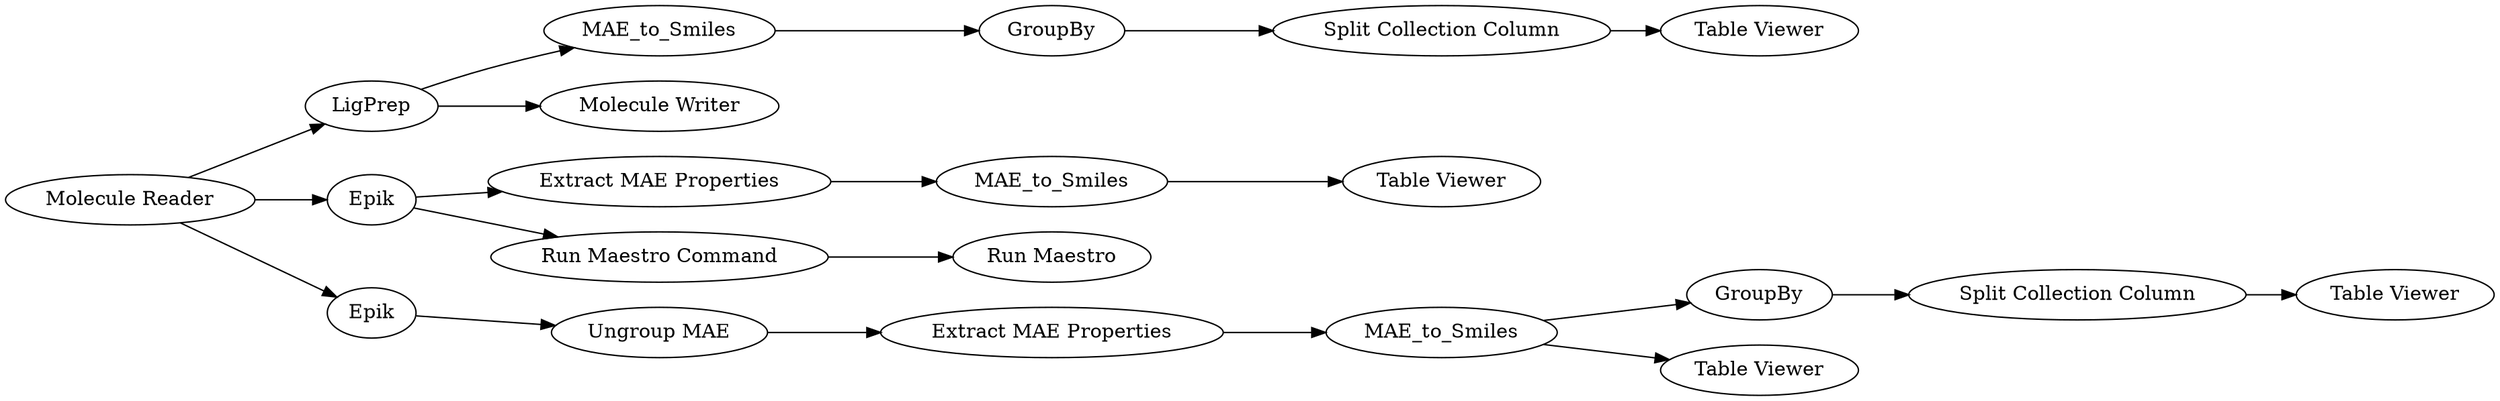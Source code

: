 digraph {
	"3384211044542759593_104" [label="Table Viewer"]
	"3384211044542759593_107" [label=LigPrep]
	"3384211044542759593_103" [label=GroupBy]
	"3384211044542759593_91" [label=MAE_to_Smiles]
	"3384211044542759593_98" [label=MAE_to_Smiles]
	"3384211044542759593_93" [label="Ungroup MAE"]
	"3384211044542759593_90" [label="Split Collection Column"]
	"3384211044542759593_99" [label="Table Viewer"]
	"3384211044542759593_96" [label=MAE_to_Smiles]
	"3384211044542759593_1" [label="Molecule Reader"]
	"3384211044542759593_100" [label="Extract MAE Properties"]
	"3384211044542759593_102" [label="Run Maestro Command"]
	"3384211044542759593_94" [label="Extract MAE Properties"]
	"3384211044542759593_105" [label="Split Collection Column"]
	"3384211044542759593_101" [label="Run Maestro"]
	"3384211044542759593_106" [label="Molecule Writer"]
	"3384211044542759593_83" [label=GroupBy]
	"3384211044542759593_95" [label=Epik]
	"3384211044542759593_97" [label="Table Viewer"]
	"3384211044542759593_84" [label="Table Viewer"]
	"3384211044542759593_4" [label=Epik]
	"3384211044542759593_103" -> "3384211044542759593_105"
	"3384211044542759593_94" -> "3384211044542759593_96"
	"3384211044542759593_83" -> "3384211044542759593_90"
	"3384211044542759593_102" -> "3384211044542759593_101"
	"3384211044542759593_95" -> "3384211044542759593_100"
	"3384211044542759593_1" -> "3384211044542759593_4"
	"3384211044542759593_95" -> "3384211044542759593_102"
	"3384211044542759593_96" -> "3384211044542759593_83"
	"3384211044542759593_1" -> "3384211044542759593_95"
	"3384211044542759593_90" -> "3384211044542759593_97"
	"3384211044542759593_107" -> "3384211044542759593_106"
	"3384211044542759593_105" -> "3384211044542759593_104"
	"3384211044542759593_93" -> "3384211044542759593_94"
	"3384211044542759593_98" -> "3384211044542759593_99"
	"3384211044542759593_1" -> "3384211044542759593_107"
	"3384211044542759593_107" -> "3384211044542759593_91"
	"3384211044542759593_100" -> "3384211044542759593_98"
	"3384211044542759593_91" -> "3384211044542759593_103"
	"3384211044542759593_4" -> "3384211044542759593_93"
	"3384211044542759593_96" -> "3384211044542759593_84"
	rankdir=LR
}
